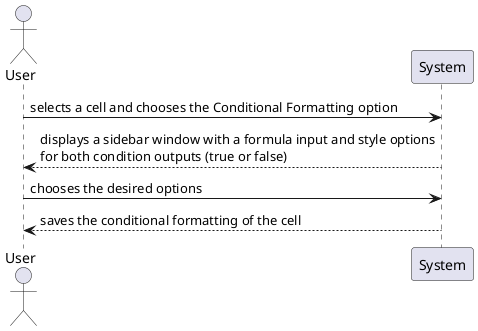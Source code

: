 @startuml lang03_1_ssd.png
skinparam packageStyle rect
skinparam defaultFontName FG Virgil
skinparam shadowing false

actor User 
participant "System" as S
User -> S : selects a cell and chooses the Conditional Formatting option
S --> User : displays a sidebar window with a formula input and style options\nfor both condition outputs (true or false) 
User -> S : chooses the desired options
S --> User : saves the conditional formatting of the cell

@enduml
@enduml
